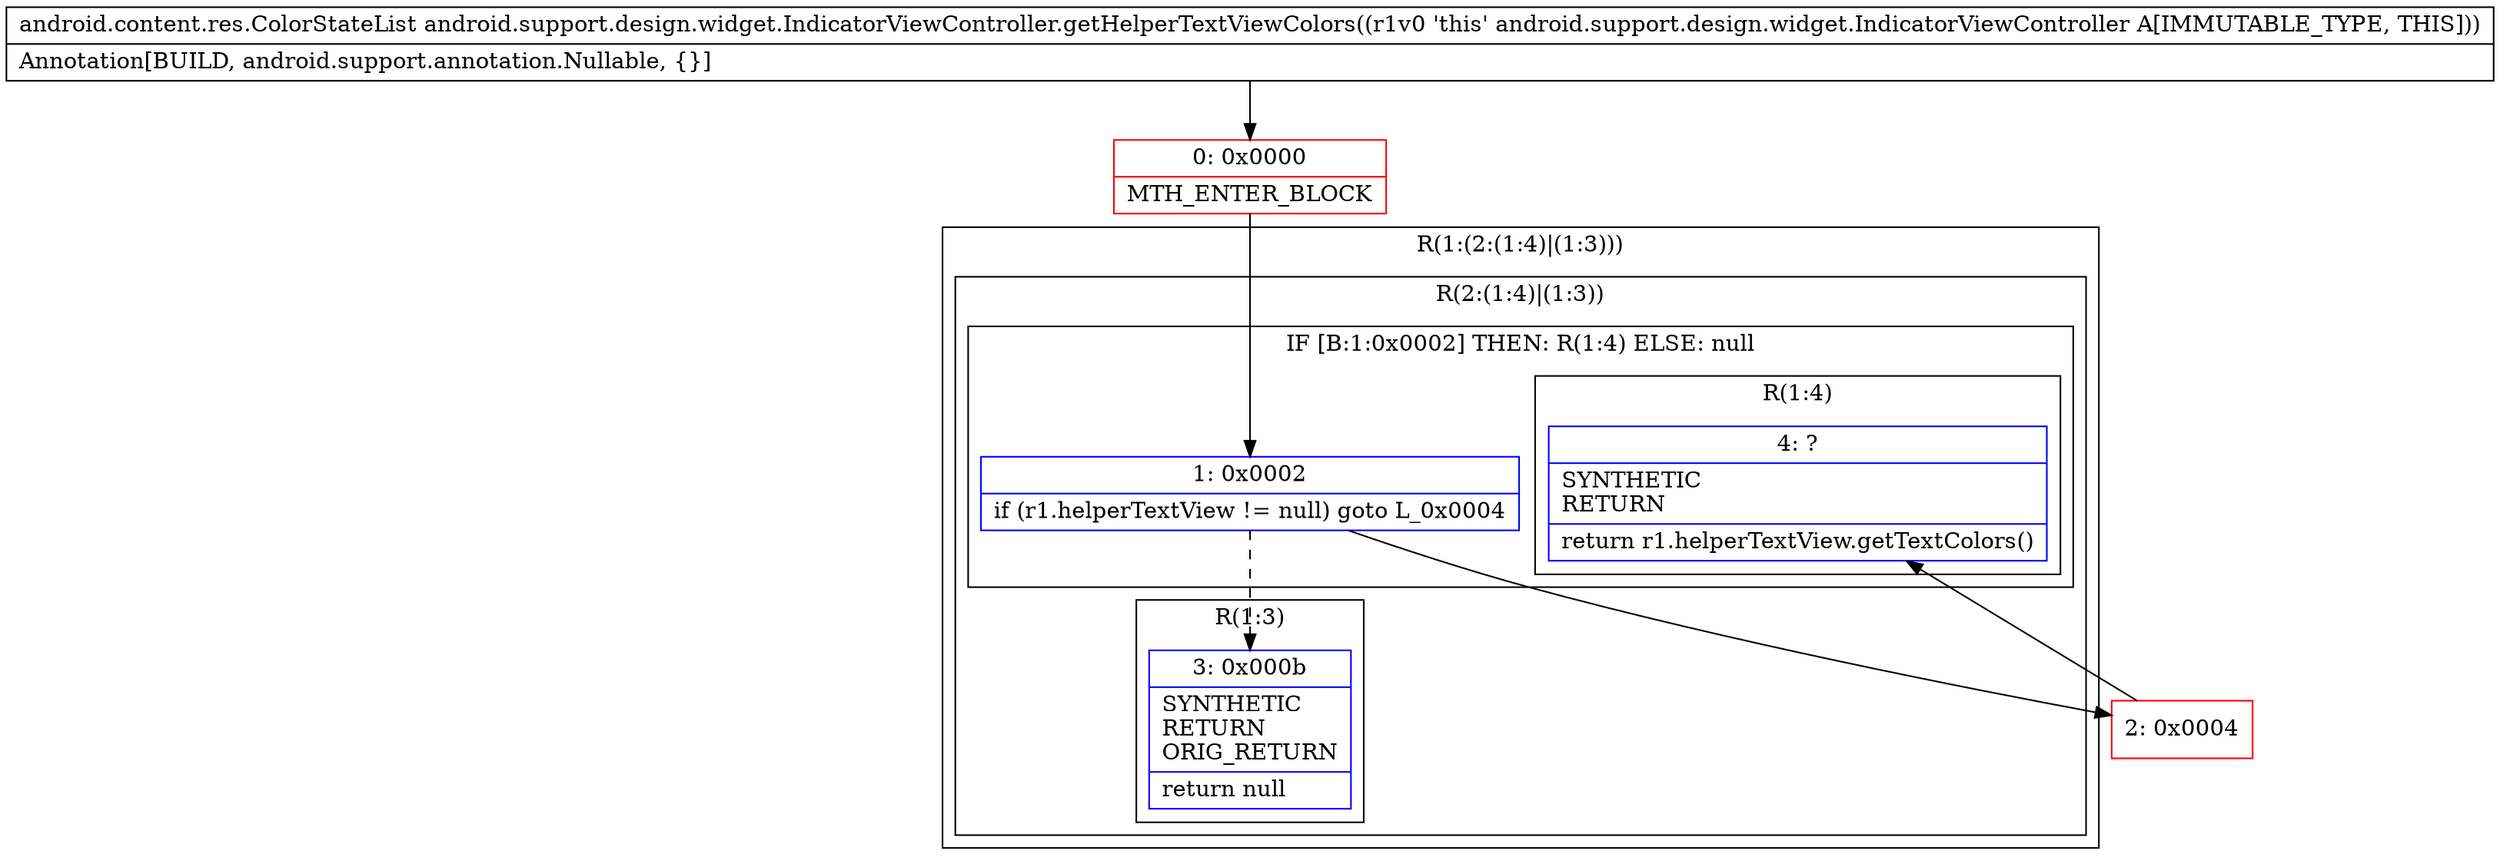 digraph "CFG forandroid.support.design.widget.IndicatorViewController.getHelperTextViewColors()Landroid\/content\/res\/ColorStateList;" {
subgraph cluster_Region_80107525 {
label = "R(1:(2:(1:4)|(1:3)))";
node [shape=record,color=blue];
subgraph cluster_Region_836213727 {
label = "R(2:(1:4)|(1:3))";
node [shape=record,color=blue];
subgraph cluster_IfRegion_305400501 {
label = "IF [B:1:0x0002] THEN: R(1:4) ELSE: null";
node [shape=record,color=blue];
Node_1 [shape=record,label="{1\:\ 0x0002|if (r1.helperTextView != null) goto L_0x0004\l}"];
subgraph cluster_Region_1904722608 {
label = "R(1:4)";
node [shape=record,color=blue];
Node_4 [shape=record,label="{4\:\ ?|SYNTHETIC\lRETURN\l|return r1.helperTextView.getTextColors()\l}"];
}
}
subgraph cluster_Region_1203223285 {
label = "R(1:3)";
node [shape=record,color=blue];
Node_3 [shape=record,label="{3\:\ 0x000b|SYNTHETIC\lRETURN\lORIG_RETURN\l|return null\l}"];
}
}
}
Node_0 [shape=record,color=red,label="{0\:\ 0x0000|MTH_ENTER_BLOCK\l}"];
Node_2 [shape=record,color=red,label="{2\:\ 0x0004}"];
MethodNode[shape=record,label="{android.content.res.ColorStateList android.support.design.widget.IndicatorViewController.getHelperTextViewColors((r1v0 'this' android.support.design.widget.IndicatorViewController A[IMMUTABLE_TYPE, THIS]))  | Annotation[BUILD, android.support.annotation.Nullable, \{\}]\l}"];
MethodNode -> Node_0;
Node_1 -> Node_2;
Node_1 -> Node_3[style=dashed];
Node_0 -> Node_1;
Node_2 -> Node_4;
}

